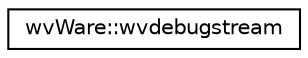 digraph "类继承关系图"
{
  edge [fontname="Helvetica",fontsize="10",labelfontname="Helvetica",labelfontsize="10"];
  node [fontname="Helvetica",fontsize="10",shape=record];
  rankdir="LR";
  Node0 [label="wvWare::wvdebugstream",height=0.2,width=0.4,color="black", fillcolor="white", style="filled",URL="$classwv_ware_1_1wvdebugstream.html"];
}
